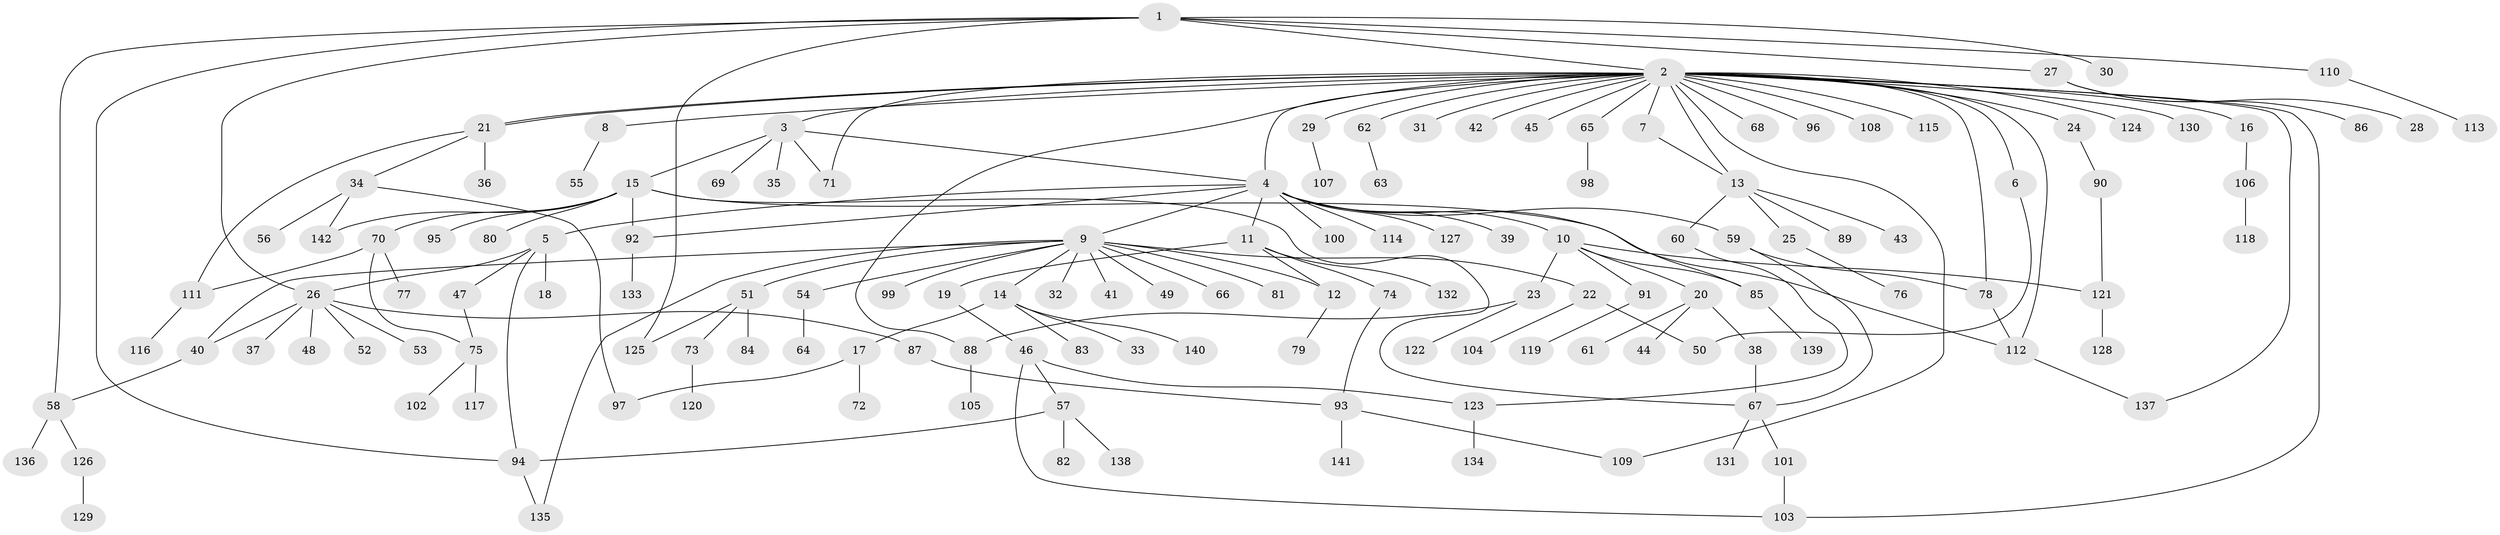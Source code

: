 // Generated by graph-tools (version 1.1) at 2025/11/02/27/25 16:11:10]
// undirected, 142 vertices, 173 edges
graph export_dot {
graph [start="1"]
  node [color=gray90,style=filled];
  1;
  2;
  3;
  4;
  5;
  6;
  7;
  8;
  9;
  10;
  11;
  12;
  13;
  14;
  15;
  16;
  17;
  18;
  19;
  20;
  21;
  22;
  23;
  24;
  25;
  26;
  27;
  28;
  29;
  30;
  31;
  32;
  33;
  34;
  35;
  36;
  37;
  38;
  39;
  40;
  41;
  42;
  43;
  44;
  45;
  46;
  47;
  48;
  49;
  50;
  51;
  52;
  53;
  54;
  55;
  56;
  57;
  58;
  59;
  60;
  61;
  62;
  63;
  64;
  65;
  66;
  67;
  68;
  69;
  70;
  71;
  72;
  73;
  74;
  75;
  76;
  77;
  78;
  79;
  80;
  81;
  82;
  83;
  84;
  85;
  86;
  87;
  88;
  89;
  90;
  91;
  92;
  93;
  94;
  95;
  96;
  97;
  98;
  99;
  100;
  101;
  102;
  103;
  104;
  105;
  106;
  107;
  108;
  109;
  110;
  111;
  112;
  113;
  114;
  115;
  116;
  117;
  118;
  119;
  120;
  121;
  122;
  123;
  124;
  125;
  126;
  127;
  128;
  129;
  130;
  131;
  132;
  133;
  134;
  135;
  136;
  137;
  138;
  139;
  140;
  141;
  142;
  1 -- 2;
  1 -- 26;
  1 -- 27;
  1 -- 30;
  1 -- 58;
  1 -- 94;
  1 -- 110;
  1 -- 125;
  2 -- 3;
  2 -- 4;
  2 -- 6;
  2 -- 7;
  2 -- 8;
  2 -- 13;
  2 -- 16;
  2 -- 21;
  2 -- 21;
  2 -- 24;
  2 -- 29;
  2 -- 31;
  2 -- 42;
  2 -- 45;
  2 -- 62;
  2 -- 65;
  2 -- 68;
  2 -- 71;
  2 -- 78;
  2 -- 88;
  2 -- 96;
  2 -- 103;
  2 -- 108;
  2 -- 109;
  2 -- 112;
  2 -- 115;
  2 -- 124;
  2 -- 130;
  2 -- 137;
  3 -- 4;
  3 -- 15;
  3 -- 35;
  3 -- 69;
  3 -- 71;
  4 -- 5;
  4 -- 9;
  4 -- 10;
  4 -- 11;
  4 -- 39;
  4 -- 59;
  4 -- 85;
  4 -- 92;
  4 -- 100;
  4 -- 114;
  4 -- 127;
  5 -- 18;
  5 -- 26;
  5 -- 47;
  5 -- 94;
  6 -- 50;
  7 -- 13;
  8 -- 55;
  9 -- 12;
  9 -- 14;
  9 -- 22;
  9 -- 32;
  9 -- 40;
  9 -- 41;
  9 -- 49;
  9 -- 51;
  9 -- 54;
  9 -- 66;
  9 -- 81;
  9 -- 99;
  9 -- 135;
  10 -- 20;
  10 -- 23;
  10 -- 85;
  10 -- 91;
  10 -- 121;
  11 -- 12;
  11 -- 19;
  11 -- 74;
  11 -- 132;
  12 -- 79;
  13 -- 25;
  13 -- 43;
  13 -- 60;
  13 -- 89;
  14 -- 17;
  14 -- 33;
  14 -- 83;
  14 -- 140;
  15 -- 67;
  15 -- 70;
  15 -- 80;
  15 -- 92;
  15 -- 95;
  15 -- 112;
  15 -- 142;
  16 -- 106;
  17 -- 72;
  17 -- 97;
  19 -- 46;
  20 -- 38;
  20 -- 44;
  20 -- 61;
  21 -- 34;
  21 -- 36;
  21 -- 111;
  22 -- 50;
  22 -- 104;
  23 -- 88;
  23 -- 122;
  24 -- 90;
  25 -- 76;
  26 -- 37;
  26 -- 40;
  26 -- 48;
  26 -- 52;
  26 -- 53;
  26 -- 87;
  27 -- 28;
  27 -- 86;
  29 -- 107;
  34 -- 56;
  34 -- 97;
  34 -- 142;
  38 -- 67;
  40 -- 58;
  46 -- 57;
  46 -- 103;
  46 -- 123;
  47 -- 75;
  51 -- 73;
  51 -- 84;
  51 -- 125;
  54 -- 64;
  57 -- 82;
  57 -- 94;
  57 -- 138;
  58 -- 126;
  58 -- 136;
  59 -- 67;
  59 -- 78;
  60 -- 123;
  62 -- 63;
  65 -- 98;
  67 -- 101;
  67 -- 131;
  70 -- 75;
  70 -- 77;
  70 -- 111;
  73 -- 120;
  74 -- 93;
  75 -- 102;
  75 -- 117;
  78 -- 112;
  85 -- 139;
  87 -- 93;
  88 -- 105;
  90 -- 121;
  91 -- 119;
  92 -- 133;
  93 -- 109;
  93 -- 141;
  94 -- 135;
  101 -- 103;
  106 -- 118;
  110 -- 113;
  111 -- 116;
  112 -- 137;
  121 -- 128;
  123 -- 134;
  126 -- 129;
}
